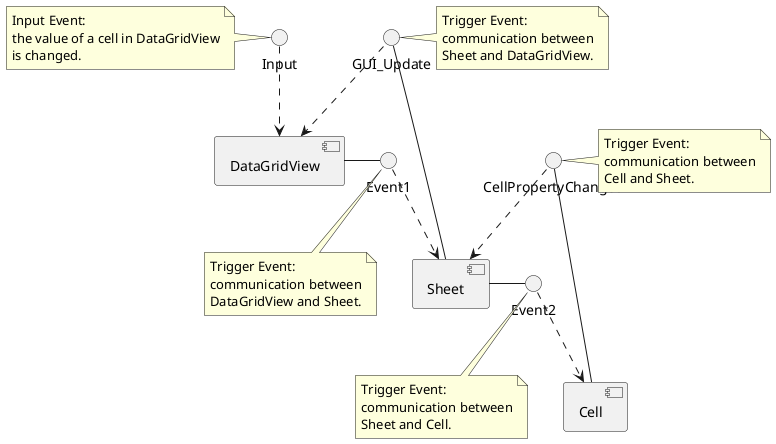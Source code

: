 @startuml EventChain.png

() Input
[DataGridView]
[Sheet]
[Cell]

note left of Input
    Input Event:
    the value of a cell in DataGridView
    is changed.
end note
Input ..> DataGridView

() Event1
note bottom of Event1
    Trigger Event:
    communication between
    DataGridView and Sheet.
end note
[DataGridView] - Event1
Event1 ..> [Sheet]

() Event2
note bottom of Event2
    Trigger Event:
    communication between
    Sheet and Cell.
end note
[Sheet] - Event2
Event2 ..> [Cell]

() CellPropertyChanged
note right of CellPropertyChanged
    Trigger Event:
    communication between
    Cell and Sheet.
end note
CellPropertyChanged - [Cell]
CellPropertyChanged ..> [Sheet]

() GUI_Update
note right of GUI_Update
    Trigger Event:
    communication between
    Sheet and DataGridView.
end note
GUI_Update - [Sheet]
GUI_Update ..> [DataGridView]

@enduml